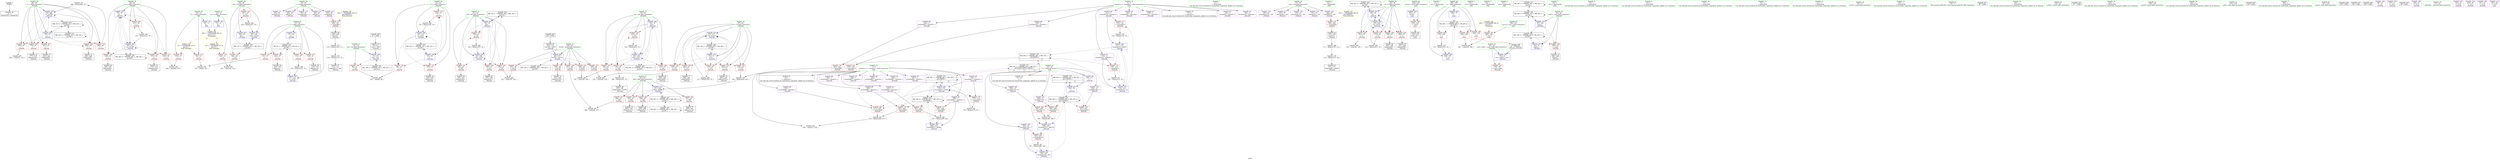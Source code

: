 digraph "SVFG" {
	label="SVFG";

	Node0x562aeb2a0590 [shape=record,color=grey,label="{NodeID: 0\nNullPtr}"];
	Node0x562aeb2a0590 -> Node0x562aeb2c96b0[style=solid];
	Node0x562aeb2d8a40 [shape=record,color=grey,label="{NodeID: 277\n286 = Binary(285, 79, )\n}"];
	Node0x562aeb2d8a40 -> Node0x562aeb2d4140[style=solid];
	Node0x562aeb2cbfa0 [shape=record,color=blue,label="{NodeID: 194\n37\<--79\ni\<--\n_Z4worki\n}"];
	Node0x562aeb2cbfa0 -> Node0x562aeb2ee950[style=dashed];
	Node0x562aeb2c91f0 [shape=record,color=purple,label="{NodeID: 111\n85\<--39\narraydecay\<--s\n_Z4worki\n}"];
	Node0x562aeb2c7490 [shape=record,color=green,label="{NodeID: 28\n43\<--44\nj\<--j_field_insensitive\n_Z4worki\n}"];
	Node0x562aeb2c7490 -> Node0x562aeb2ce960[style=solid];
	Node0x562aeb2c7490 -> Node0x562aeb2cea30[style=solid];
	Node0x562aeb2c7490 -> Node0x562aeb2ceb00[style=solid];
	Node0x562aeb2c7490 -> Node0x562aeb2cc140[style=solid];
	Node0x562aeb2c7490 -> Node0x562aeb2cc3b0[style=solid];
	Node0x562aeb2e58f0 [shape=record,color=black,label="{NodeID: 305\nMR_18V_2 = PHI(MR_18V_4, MR_18V_1, )\npts\{52 \}\n}"];
	Node0x562aeb2e58f0 -> Node0x562aeb2cc6f0[style=dashed];
	Node0x562aeb2d4480 [shape=record,color=blue,label="{NodeID: 222\n57\<--317\nj75\<--inc123\n_Z4worki\n}"];
	Node0x562aeb2d4480 -> Node0x562aeb2cfb40[style=dashed];
	Node0x562aeb2d4480 -> Node0x562aeb2cfc10[style=dashed];
	Node0x562aeb2d4480 -> Node0x562aeb2cfce0[style=dashed];
	Node0x562aeb2d4480 -> Node0x562aeb2cfdb0[style=dashed];
	Node0x562aeb2d4480 -> Node0x562aeb2cfe80[style=dashed];
	Node0x562aeb2d4480 -> Node0x562aeb2d4480[style=dashed];
	Node0x562aeb2d4480 -> Node0x562aeb2e67f0[style=dashed];
	Node0x562aeb2cf0b0 [shape=record,color=red,label="{NodeID: 139\n320\<--49\n\<--len30\n_Z4worki\n}"];
	Node0x562aeb2cf0b0 -> Node0x562aeb2cafd0[style=solid];
	Node0x562aeb2c9d20 [shape=record,color=black,label="{NodeID: 56\n109\<--108\nconv10\<--\n_Z4worki\n}"];
	Node0x562aeb2c9d20 -> Node0x562aeb2d8740[style=solid];
	Node0x562aeb2ee950 [shape=record,color=black,label="{NodeID: 333\nMR_8V_3 = PHI(MR_8V_4, MR_8V_2, )\npts\{38 \}\n}"];
	Node0x562aeb2ee950 -> Node0x562aeb2ce550[style=dashed];
	Node0x562aeb2ee950 -> Node0x562aeb2ce620[style=dashed];
	Node0x562aeb2ee950 -> Node0x562aeb2ce6f0[style=dashed];
	Node0x562aeb2ee950 -> Node0x562aeb2ce7c0[style=dashed];
	Node0x562aeb2ee950 -> Node0x562aeb2cc480[style=dashed];
	Node0x562aeb2d0770 [shape=record,color=red,label="{NodeID: 167\n261\<--65\n\<--r\n_Z4worki\n}"];
	Node0x562aeb2d0770 -> Node0x562aeb2ca880[style=solid];
	Node0x562aeb2cb3e0 [shape=record,color=purple,label="{NodeID: 84\n121\<--4\narrayidx15\<--statistics_v\n_Z4worki\n}"];
	Node0x562aeb2cb3e0 -> Node0x562aeb2d0c50[style=solid];
	Node0x562aeb2cb3e0 -> Node0x562aeb2cc2e0[style=solid];
	Node0x562aeb2a3740 [shape=record,color=green,label="{NodeID: 1\n11\<--1\n\<--dummyObj\nCan only get source location for instruction, argument, global var or function.}"];
	Node0x562aeb2d8bc0 [shape=record,color=grey,label="{NodeID: 278\n172 = Binary(171, 79, )\n}"];
	Node0x562aeb2d8bc0 -> Node0x562aeb2ca2d0[style=solid];
	Node0x562aeb2cc070 [shape=record,color=blue,label="{NodeID: 195\n41\<--94\nlen\<--conv\n_Z4worki\n}"];
	Node0x562aeb2cc070 -> Node0x562aeb2ce890[style=dashed];
	Node0x562aeb2cc070 -> Node0x562aeb2eee50[style=dashed];
	Node0x562aeb2c92c0 [shape=record,color=purple,label="{NodeID: 112\n86\<--39\nadd.ptr\<--s\n_Z4worki\n}"];
	Node0x562aeb2c7560 [shape=record,color=green,label="{NodeID: 29\n45\<--46\ni22\<--i22_field_insensitive\n_Z4worki\n}"];
	Node0x562aeb2c7560 -> Node0x562aeb2cebd0[style=solid];
	Node0x562aeb2c7560 -> Node0x562aeb2ceca0[style=solid];
	Node0x562aeb2c7560 -> Node0x562aeb2cc550[style=solid];
	Node0x562aeb2c7560 -> Node0x562aeb2d4550[style=solid];
	Node0x562aeb2e5df0 [shape=record,color=black,label="{NodeID: 306\nMR_20V_2 = PHI(MR_20V_4, MR_20V_1, )\npts\{54 \}\n}"];
	Node0x562aeb2e5df0 -> Node0x562aeb2cc960[style=dashed];
	Node0x562aeb2d4550 [shape=record,color=blue,label="{NodeID: 223\n45\<--328\ni22\<--inc129\n_Z4worki\n}"];
	Node0x562aeb2d4550 -> Node0x562aeb2e4ef0[style=dashed];
	Node0x562aeb2cf180 [shape=record,color=red,label="{NodeID: 140\n159\<--51\n\<--j35\n_Z4worki\n}"];
	Node0x562aeb2cf180 -> Node0x562aeb2d9dc0[style=solid];
	Node0x562aeb2c9df0 [shape=record,color=black,label="{NodeID: 57\n113\<--112\nidxprom11\<--add\n_Z4worki\n}"];
	Node0x562aeb2eee50 [shape=record,color=black,label="{NodeID: 334\nMR_10V_2 = PHI(MR_10V_3, MR_10V_1, )\npts\{42 \}\n}"];
	Node0x562aeb2eee50 -> Node0x562aeb2cc070[style=dashed];
	Node0x562aeb2d0840 [shape=record,color=red,label="{NodeID: 168\n268\<--65\n\<--r\n_Z4worki\n}"];
	Node0x562aeb2d0840 -> Node0x562aeb2caa20[style=solid];
	Node0x562aeb2cb4b0 [shape=record,color=purple,label="{NodeID: 85\n241\<--4\narrayidx84\<--statistics_v\n_Z4worki\n}"];
	Node0x562aeb2a5650 [shape=record,color=green,label="{NodeID: 2\n19\<--1\n.str\<--dummyObj\nGlob }"];
	Node0x562aeb2d8d40 [shape=record,color=grey,label="{NodeID: 279\n301 = Binary(300, 296, )\n}"];
	Node0x562aeb2d8d40 -> Node0x562aeb2d4210[style=solid];
	Node0x562aeb2cc140 [shape=record,color=blue,label="{NodeID: 196\n43\<--79\nj\<--\n_Z4worki\n}"];
	Node0x562aeb2cc140 -> Node0x562aeb2ce960[style=dashed];
	Node0x562aeb2cc140 -> Node0x562aeb2cea30[style=dashed];
	Node0x562aeb2cc140 -> Node0x562aeb2ceb00[style=dashed];
	Node0x562aeb2cc140 -> Node0x562aeb2cc3b0[style=dashed];
	Node0x562aeb2cc140 -> Node0x562aeb2ef350[style=dashed];
	Node0x562aeb2c9390 [shape=record,color=purple,label="{NodeID: 113\n89\<--39\narraydecay2\<--s\n_Z4worki\n}"];
	Node0x562aeb2c7630 [shape=record,color=green,label="{NodeID: 30\n47\<--48\ns26\<--s26_field_insensitive\n_Z4worki\n}"];
	Node0x562aeb2c7630 -> Node0x562aeb2cde00[style=solid];
	Node0x562aeb2c7630 -> Node0x562aeb2cded0[style=solid];
	Node0x562aeb2c7630 -> Node0x562aeb2cdfa0[style=solid];
	Node0x562aeb2c7630 -> Node0x562aeb2ce070[style=solid];
	Node0x562aeb2c7630 -> Node0x562aeb2ce140[style=solid];
	Node0x562aeb2e62f0 [shape=record,color=black,label="{NodeID: 307\nMR_22V_2 = PHI(MR_22V_3, MR_22V_1, )\npts\{56 \}\n}"];
	Node0x562aeb2e62f0 -> Node0x562aeb2cca30[style=dashed];
	Node0x562aeb2e62f0 -> Node0x562aeb2e62f0[style=dashed];
	Node0x562aeb2d4620 [shape=record,color=blue,label="{NodeID: 224\n354\<--11\nretval\<--\nmain\n}"];
	Node0x562aeb2d4620 -> Node0x562aeb2d16e0[style=dashed];
	Node0x562aeb2cf250 [shape=record,color=red,label="{NodeID: 141\n163\<--51\n\<--j35\n_Z4worki\n}"];
	Node0x562aeb2cf250 -> Node0x562aeb2ca060[style=solid];
	Node0x562aeb2c9ec0 [shape=record,color=black,label="{NodeID: 58\n119\<--118\nidxprom13\<--\n_Z4worki\n}"];
	Node0x562aeb2ef350 [shape=record,color=black,label="{NodeID: 335\nMR_12V_2 = PHI(MR_12V_4, MR_12V_1, )\npts\{44 \}\n}"];
	Node0x562aeb2ef350 -> Node0x562aeb2cc140[style=dashed];
	Node0x562aeb2d0910 [shape=record,color=red,label="{NodeID: 169\n276\<--65\n\<--r\n_Z4worki\n}"];
	Node0x562aeb2d0910 -> Node0x562aeb2cabc0[style=solid];
	Node0x562aeb2cb580 [shape=record,color=purple,label="{NodeID: 86\n242\<--4\narrayidx85\<--statistics_v\n_Z4worki\n}"];
	Node0x562aeb2cb580 -> Node0x562aeb2d1060[style=solid];
	Node0x562aeb2a56e0 [shape=record,color=green,label="{NodeID: 3\n21\<--1\n.str.1\<--dummyObj\nGlob }"];
	Node0x562aeb2d8ec0 [shape=record,color=grey,label="{NodeID: 280\n180 = Binary(179, 79, )\n}"];
	Node0x562aeb2d8ec0 -> Node0x562aeb2cc890[style=solid];
	Node0x562aeb2cc210 [shape=record,color=blue,label="{NodeID: 197\n114\<--116\narrayidx12\<--inc\n_Z4worki\n}"];
	Node0x562aeb2cc210 -> Node0x562aeb2d0c50[style=dashed];
	Node0x562aeb2cc210 -> Node0x562aeb2cc2e0[style=dashed];
	Node0x562aeb2c9460 [shape=record,color=purple,label="{NodeID: 114\n90\<--39\nadd.ptr3\<--s\n_Z4worki\n}"];
	Node0x562aeb2c7700 [shape=record,color=green,label="{NodeID: 31\n49\<--50\nlen30\<--len30_field_insensitive\n_Z4worki\n}"];
	Node0x562aeb2c7700 -> Node0x562aeb2ced70[style=solid];
	Node0x562aeb2c7700 -> Node0x562aeb2cee40[style=solid];
	Node0x562aeb2c7700 -> Node0x562aeb2cef10[style=solid];
	Node0x562aeb2c7700 -> Node0x562aeb2cefe0[style=solid];
	Node0x562aeb2c7700 -> Node0x562aeb2cf0b0[style=solid];
	Node0x562aeb2c7700 -> Node0x562aeb2cc620[style=solid];
	Node0x562aeb2e67f0 [shape=record,color=black,label="{NodeID: 308\nMR_24V_2 = PHI(MR_24V_4, MR_24V_1, )\npts\{58 \}\n}"];
	Node0x562aeb2e67f0 -> Node0x562aeb2d3c60[style=dashed];
	Node0x562aeb2d46f0 [shape=record,color=blue,label="{NodeID: 225\n358\<--79\ni\<--\nmain\n}"];
	Node0x562aeb2d46f0 -> Node0x562aeb2ee450[style=dashed];
	Node0x562aeb2cf320 [shape=record,color=red,label="{NodeID: 142\n166\<--51\n\<--j35\n_Z4worki\n}"];
	Node0x562aeb2cf320 -> Node0x562aeb2ca130[style=solid];
	Node0x562aeb2c9f90 [shape=record,color=black,label="{NodeID: 59\n153\<--152\nconv34\<--call33\n_Z4worki\n}"];
	Node0x562aeb2c9f90 -> Node0x562aeb2cc620[style=solid];
	Node0x562aeb2ef850 [shape=record,color=black,label="{NodeID: 336\nMR_34V_2 = PHI(MR_34V_3, MR_34V_1, )\npts\{60000 \}\n|{|<s5>13}}"];
	Node0x562aeb2ef850 -> Node0x562aeb2d0b80[style=dashed];
	Node0x562aeb2ef850 -> Node0x562aeb2d1060[style=dashed];
	Node0x562aeb2ef850 -> Node0x562aeb2d12d0[style=dashed];
	Node0x562aeb2ef850 -> Node0x562aeb2cc210[style=dashed];
	Node0x562aeb2ef850 -> Node0x562aeb2ef850[style=dashed];
	Node0x562aeb2ef850:s5 -> Node0x562aeb2edef0[style=dashed,color=blue];
	Node0x562aeb2d09e0 [shape=record,color=red,label="{NodeID: 170\n285\<--65\n\<--r\n_Z4worki\n}"];
	Node0x562aeb2d09e0 -> Node0x562aeb2d8a40[style=solid];
	Node0x562aeb2cb650 [shape=record,color=purple,label="{NodeID: 87\n275\<--4\narrayidx101\<--statistics_v\n_Z4worki\n}"];
	Node0x562aeb2a5770 [shape=record,color=green,label="{NodeID: 4\n23\<--1\n.str.2\<--dummyObj\nGlob }"];
	Node0x562aeb2d9040 [shape=record,color=grey,label="{NodeID: 281\n176 = Binary(175, 79, )\n}"];
	Node0x562aeb2d9040 -> Node0x562aeb2cc7c0[style=solid];
	Node0x562aeb2cc2e0 [shape=record,color=blue,label="{NodeID: 198\n121\<--123\narrayidx15\<--add16\n_Z4worki\n}"];
	Node0x562aeb2cc2e0 -> Node0x562aeb2d0b80[style=dashed];
	Node0x562aeb2cc2e0 -> Node0x562aeb2cc210[style=dashed];
	Node0x562aeb2cc2e0 -> Node0x562aeb2ef850[style=dashed];
	Node0x562aeb2c9530 [shape=record,color=purple,label="{NodeID: 115\n107\<--39\narrayidx9\<--s\n_Z4worki\n}"];
	Node0x562aeb2c9530 -> Node0x562aeb2d0ab0[style=solid];
	Node0x562aeb2c77d0 [shape=record,color=green,label="{NodeID: 32\n51\<--52\nj35\<--j35_field_insensitive\n_Z4worki\n}"];
	Node0x562aeb2c77d0 -> Node0x562aeb2cf180[style=solid];
	Node0x562aeb2c77d0 -> Node0x562aeb2cf250[style=solid];
	Node0x562aeb2c77d0 -> Node0x562aeb2cf320[style=solid];
	Node0x562aeb2c77d0 -> Node0x562aeb2cf3f0[style=solid];
	Node0x562aeb2c77d0 -> Node0x562aeb2cc6f0[style=solid];
	Node0x562aeb2c77d0 -> Node0x562aeb2cc890[style=solid];
	Node0x562aeb2e6cf0 [shape=record,color=black,label="{NodeID: 309\nMR_26V_2 = PHI(MR_26V_3, MR_26V_1, )\npts\{60 \}\n}"];
	Node0x562aeb2e6cf0 -> Node0x562aeb2d3d30[style=dashed];
	Node0x562aeb2e6cf0 -> Node0x562aeb2e6cf0[style=dashed];
	Node0x562aeb2d47c0 [shape=record,color=blue,label="{NodeID: 226\n358\<--373\ni\<--inc\nmain\n}"];
	Node0x562aeb2d47c0 -> Node0x562aeb2ee450[style=dashed];
	Node0x562aeb2cf3f0 [shape=record,color=red,label="{NodeID: 143\n179\<--51\n\<--j35\n_Z4worki\n}"];
	Node0x562aeb2cf3f0 -> Node0x562aeb2d8ec0[style=solid];
	Node0x562aeb2ca060 [shape=record,color=black,label="{NodeID: 60\n164\<--163\nidxprom39\<--\n_Z4worki\n}"];
	Node0x562aeb2d0ab0 [shape=record,color=red,label="{NodeID: 171\n108\<--107\n\<--arrayidx9\n_Z4worki\n}"];
	Node0x562aeb2d0ab0 -> Node0x562aeb2c9d20[style=solid];
	Node0x562aeb2cb720 [shape=record,color=purple,label="{NodeID: 88\n278\<--4\narrayidx103\<--statistics_v\n_Z4worki\n}"];
	Node0x562aeb2cb720 -> Node0x562aeb2d12d0[style=solid];
	Node0x562aeb2a3440 [shape=record,color=green,label="{NodeID: 5\n25\<--1\n.str.3\<--dummyObj\nGlob }"];
	Node0x562aeb2d91c0 [shape=record,color=grey,label="{NodeID: 282\n210 = Binary(209, 202, )\n}"];
	Node0x562aeb2d91c0 -> Node0x562aeb2ccb00[style=solid];
	Node0x562aeb2cc3b0 [shape=record,color=blue,label="{NodeID: 199\n43\<--127\nj\<--inc17\n_Z4worki\n}"];
	Node0x562aeb2cc3b0 -> Node0x562aeb2ce960[style=dashed];
	Node0x562aeb2cc3b0 -> Node0x562aeb2cea30[style=dashed];
	Node0x562aeb2cc3b0 -> Node0x562aeb2ceb00[style=dashed];
	Node0x562aeb2cc3b0 -> Node0x562aeb2cc3b0[style=dashed];
	Node0x562aeb2cc3b0 -> Node0x562aeb2ef350[style=dashed];
	Node0x562aeb2cde00 [shape=record,color=purple,label="{NodeID: 116\n146\<--47\narraydecay27\<--s26\n_Z4worki\n}"];
	Node0x562aeb2c78a0 [shape=record,color=green,label="{NodeID: 33\n53\<--54\nj52\<--j52_field_insensitive\n_Z4worki\n}"];
	Node0x562aeb2c78a0 -> Node0x562aeb2cf4c0[style=solid];
	Node0x562aeb2c78a0 -> Node0x562aeb2cf590[style=solid];
	Node0x562aeb2c78a0 -> Node0x562aeb2cf660[style=solid];
	Node0x562aeb2c78a0 -> Node0x562aeb2cf730[style=solid];
	Node0x562aeb2c78a0 -> Node0x562aeb2cc960[style=solid];
	Node0x562aeb2c78a0 -> Node0x562aeb2ccca0[style=solid];
	Node0x562aeb2e71f0 [shape=record,color=black,label="{NodeID: 310\nMR_28V_2 = PHI(MR_28V_3, MR_28V_1, )\npts\{62 \}\n}"];
	Node0x562aeb2e71f0 -> Node0x562aeb2e71f0[style=dashed];
	Node0x562aeb2e71f0 -> Node0x562aeb2ecaf0[style=dashed];
	Node0x562aeb2cf4c0 [shape=record,color=red,label="{NodeID: 144\n185\<--53\n\<--j52\n_Z4worki\n}"];
	Node0x562aeb2cf4c0 -> Node0x562aeb2da6c0[style=solid];
	Node0x562aeb2ca130 [shape=record,color=black,label="{NodeID: 61\n167\<--166\nidxprom41\<--\n_Z4worki\n}"];
	Node0x562aeb2d0b80 [shape=record,color=red,label="{NodeID: 172\n115\<--114\n\<--arrayidx12\n_Z4worki\n}"];
	Node0x562aeb2d0b80 -> Node0x562aeb2d8140[style=solid];
	Node0x562aeb2cb7f0 [shape=record,color=purple,label="{NodeID: 89\n165\<--7\narrayidx40\<--statistics_s\n_Z4worki\n}"];
	Node0x562aeb2a34d0 [shape=record,color=green,label="{NodeID: 6\n27\<--1\n.str.4\<--dummyObj\nGlob }"];
	Node0x562aeb2d9340 [shape=record,color=grey,label="{NodeID: 283\n272 = Binary(264, 271, )\n}"];
	Node0x562aeb2d9340 -> Node0x562aeb2dae40[style=solid];
	Node0x562aeb2cc480 [shape=record,color=blue,label="{NodeID: 200\n37\<--132\ni\<--inc19\n_Z4worki\n}"];
	Node0x562aeb2cc480 -> Node0x562aeb2ee950[style=dashed];
	Node0x562aeb2cded0 [shape=record,color=purple,label="{NodeID: 117\n147\<--47\nadd.ptr28\<--s26\n_Z4worki\n}"];
	Node0x562aeb2c7970 [shape=record,color=green,label="{NodeID: 34\n55\<--56\nk\<--k_field_insensitive\n_Z4worki\n}"];
	Node0x562aeb2c7970 -> Node0x562aeb2cf800[style=solid];
	Node0x562aeb2c7970 -> Node0x562aeb2cf8d0[style=solid];
	Node0x562aeb2c7970 -> Node0x562aeb2cf9a0[style=solid];
	Node0x562aeb2c7970 -> Node0x562aeb2cfa70[style=solid];
	Node0x562aeb2c7970 -> Node0x562aeb2cca30[style=solid];
	Node0x562aeb2c7970 -> Node0x562aeb2ccbd0[style=solid];
	Node0x562aeb2e76f0 [shape=record,color=black,label="{NodeID: 311\nMR_30V_2 = PHI(MR_30V_3, MR_30V_1, )\npts\{64 \}\n}"];
	Node0x562aeb2e76f0 -> Node0x562aeb2e76f0[style=dashed];
	Node0x562aeb2e76f0 -> Node0x562aeb2ecff0[style=dashed];
	Node0x562aeb2cf590 [shape=record,color=red,label="{NodeID: 145\n195\<--53\n\<--j52\n_Z4worki\n}"];
	Node0x562aeb2cf590 -> Node0x562aeb2d88c0[style=solid];
	Node0x562aeb2ca200 [shape=record,color=black,label="{NodeID: 62\n170\<--169\nconv43\<--\n_Z4worki\n}"];
	Node0x562aeb2ca200 -> Node0x562aeb2cd9a0[style=solid];
	Node0x562aeb2d0c50 [shape=record,color=red,label="{NodeID: 173\n122\<--121\n\<--arrayidx15\n_Z4worki\n}"];
	Node0x562aeb2d0c50 -> Node0x562aeb2cdca0[style=solid];
	Node0x562aeb2cb8c0 [shape=record,color=purple,label="{NodeID: 90\n174\<--7\narrayidx47\<--statistics_s\n_Z4worki\n}"];
	Node0x562aeb2cb8c0 -> Node0x562aeb2d0df0[style=solid];
	Node0x562aeb2cb8c0 -> Node0x562aeb2cc7c0[style=solid];
	Node0x562aeb2a3560 [shape=record,color=green,label="{NodeID: 7\n29\<--1\n.str.5\<--dummyObj\nGlob }"];
	Node0x562aeb2d94c0 [shape=record,color=grey,label="{NodeID: 284\n328 = Binary(327, 79, )\n}"];
	Node0x562aeb2d94c0 -> Node0x562aeb2d4550[style=solid];
	Node0x562aeb2cc550 [shape=record,color=blue,label="{NodeID: 201\n45\<--79\ni22\<--\n_Z4worki\n}"];
	Node0x562aeb2cc550 -> Node0x562aeb2e4ef0[style=dashed];
	Node0x562aeb2cdfa0 [shape=record,color=purple,label="{NodeID: 118\n150\<--47\narraydecay31\<--s26\n_Z4worki\n}"];
	Node0x562aeb2c7a40 [shape=record,color=green,label="{NodeID: 35\n57\<--58\nj75\<--j75_field_insensitive\n_Z4worki\n}"];
	Node0x562aeb2c7a40 -> Node0x562aeb2cfb40[style=solid];
	Node0x562aeb2c7a40 -> Node0x562aeb2cfc10[style=solid];
	Node0x562aeb2c7a40 -> Node0x562aeb2cfce0[style=solid];
	Node0x562aeb2c7a40 -> Node0x562aeb2cfdb0[style=solid];
	Node0x562aeb2c7a40 -> Node0x562aeb2cfe80[style=solid];
	Node0x562aeb2c7a40 -> Node0x562aeb2d3c60[style=solid];
	Node0x562aeb2c7a40 -> Node0x562aeb2d4480[style=solid];
	Node0x562aeb2e7bf0 [shape=record,color=black,label="{NodeID: 312\nMR_32V_2 = PHI(MR_32V_3, MR_32V_1, )\npts\{66 \}\n}"];
	Node0x562aeb2e7bf0 -> Node0x562aeb2e7bf0[style=dashed];
	Node0x562aeb2e7bf0 -> Node0x562aeb2ed4f0[style=dashed];
	Node0x562aeb2cf660 [shape=record,color=red,label="{NodeID: 146\n203\<--53\n\<--j52\n_Z4worki\n}"];
	Node0x562aeb2cf660 -> Node0x562aeb2ca540[style=solid];
	Node0x562aeb2ca2d0 [shape=record,color=black,label="{NodeID: 63\n173\<--172\nidxprom46\<--add45\n_Z4worki\n}"];
	Node0x562aeb2d0d20 [shape=record,color=red,label="{NodeID: 174\n169\<--168\n\<--arrayidx42\n_Z4worki\n}"];
	Node0x562aeb2d0d20 -> Node0x562aeb2ca200[style=solid];
	Node0x562aeb2cb990 [shape=record,color=purple,label="{NodeID: 91\n198\<--7\narrayidx61\<--statistics_s\n_Z4worki\n}"];
	Node0x562aeb2a35f0 [shape=record,color=green,label="{NodeID: 8\n73\<--1\n\<--dummyObj\nCan only get source location for instruction, argument, global var or function.}"];
	Node0x562aeb2d9640 [shape=record,color=grey,label="{NodeID: 285\n214 = Binary(213, 79, )\n}"];
	Node0x562aeb2d9640 -> Node0x562aeb2ccbd0[style=solid];
	Node0x562aeb2cc620 [shape=record,color=blue,label="{NodeID: 202\n49\<--153\nlen30\<--conv34\n_Z4worki\n}"];
	Node0x562aeb2cc620 -> Node0x562aeb2ced70[style=dashed];
	Node0x562aeb2cc620 -> Node0x562aeb2cee40[style=dashed];
	Node0x562aeb2cc620 -> Node0x562aeb2cef10[style=dashed];
	Node0x562aeb2cc620 -> Node0x562aeb2cefe0[style=dashed];
	Node0x562aeb2cc620 -> Node0x562aeb2cf0b0[style=dashed];
	Node0x562aeb2cc620 -> Node0x562aeb2e53f0[style=dashed];
	Node0x562aeb2ce070 [shape=record,color=purple,label="{NodeID: 119\n151\<--47\nadd.ptr32\<--s26\n_Z4worki\n}"];
	Node0x562aeb2c7b10 [shape=record,color=green,label="{NodeID: 36\n59\<--60\np\<--p_field_insensitive\n_Z4worki\n}"];
	Node0x562aeb2c7b10 -> Node0x562aeb2cff50[style=solid];
	Node0x562aeb2c7b10 -> Node0x562aeb2d0020[style=solid];
	Node0x562aeb2c7b10 -> Node0x562aeb2d00f0[style=solid];
	Node0x562aeb2c7b10 -> Node0x562aeb2d01c0[style=solid];
	Node0x562aeb2c7b10 -> Node0x562aeb2d3d30[style=solid];
	Node0x562aeb2c7b10 -> Node0x562aeb2d43b0[style=solid];
	Node0x562aeb2e80f0 [shape=record,color=black,label="{NodeID: 313\nMR_36V_2 = PHI(MR_36V_5, MR_36V_1, )\npts\{90000 \}\n|{|<s6>13}}"];
	Node0x562aeb2e80f0 -> Node0x562aeb2d0df0[style=dashed];
	Node0x562aeb2e80f0 -> Node0x562aeb2d1130[style=dashed];
	Node0x562aeb2e80f0 -> Node0x562aeb2d1200[style=dashed];
	Node0x562aeb2e80f0 -> Node0x562aeb2cc7c0[style=dashed];
	Node0x562aeb2e80f0 -> Node0x562aeb2e80f0[style=dashed];
	Node0x562aeb2e80f0 -> Node0x562aeb2f1b50[style=dashed];
	Node0x562aeb2e80f0:s6 -> Node0x562aeb2edef0[style=dashed,color=blue];
	Node0x562aeb2cf730 [shape=record,color=red,label="{NodeID: 147\n218\<--53\n\<--j52\n_Z4worki\n}"];
	Node0x562aeb2cf730 -> Node0x562aeb2d9940[style=solid];
	Node0x562aeb2ca3a0 [shape=record,color=black,label="{NodeID: 64\n197\<--196\nidxprom60\<--sub59\n_Z4worki\n}"];
	Node0x562aeb2d0df0 [shape=record,color=red,label="{NodeID: 175\n175\<--174\n\<--arrayidx47\n_Z4worki\n}"];
	Node0x562aeb2d0df0 -> Node0x562aeb2d9040[style=solid];
	Node0x562aeb2cba60 [shape=record,color=purple,label="{NodeID: 92\n201\<--7\narrayidx63\<--statistics_s\n_Z4worki\n}"];
	Node0x562aeb2cba60 -> Node0x562aeb2d0ec0[style=solid];
	Node0x562aeb2a4b90 [shape=record,color=green,label="{NodeID: 9\n74\<--1\n\<--dummyObj\nCan only get source location for instruction, argument, global var or function.}"];
	Node0x562aeb2d97c0 [shape=record,color=grey,label="{NodeID: 286\n132 = Binary(131, 79, )\n}"];
	Node0x562aeb2d97c0 -> Node0x562aeb2cc480[style=solid];
	Node0x562aeb2cc6f0 [shape=record,color=blue,label="{NodeID: 203\n51\<--79\nj35\<--\n_Z4worki\n}"];
	Node0x562aeb2cc6f0 -> Node0x562aeb2cf180[style=dashed];
	Node0x562aeb2cc6f0 -> Node0x562aeb2cf250[style=dashed];
	Node0x562aeb2cc6f0 -> Node0x562aeb2cf320[style=dashed];
	Node0x562aeb2cc6f0 -> Node0x562aeb2cf3f0[style=dashed];
	Node0x562aeb2cc6f0 -> Node0x562aeb2cc890[style=dashed];
	Node0x562aeb2cc6f0 -> Node0x562aeb2e58f0[style=dashed];
	Node0x562aeb2ce140 [shape=record,color=purple,label="{NodeID: 120\n168\<--47\narrayidx42\<--s26\n_Z4worki\n}"];
	Node0x562aeb2ce140 -> Node0x562aeb2d0d20[style=solid];
	Node0x562aeb2c7be0 [shape=record,color=green,label="{NodeID: 37\n61\<--62\nk82\<--k82_field_insensitive\n_Z4worki\n}"];
	Node0x562aeb2c7be0 -> Node0x562aeb2d0290[style=solid];
	Node0x562aeb2c7be0 -> Node0x562aeb2d0360[style=solid];
	Node0x562aeb2c7be0 -> Node0x562aeb2d0430[style=solid];
	Node0x562aeb2c7be0 -> Node0x562aeb2d0500[style=solid];
	Node0x562aeb2c7be0 -> Node0x562aeb2d3e00[style=solid];
	Node0x562aeb2e85f0 [shape=record,color=black,label="{NodeID: 314\nMR_38V_2 = PHI(MR_38V_4, MR_38V_1, )\npts\{180000 \}\n|{|<s1>13}}"];
	Node0x562aeb2e85f0 -> Node0x562aeb2d3bd0[style=dashed];
	Node0x562aeb2e85f0:s1 -> Node0x562aeb2edef0[style=dashed,color=blue];
	Node0x562aeb2cf800 [shape=record,color=red,label="{NodeID: 148\n191\<--55\n\<--k\n_Z4worki\n}"];
	Node0x562aeb2cf800 -> Node0x562aeb2da9c0[style=solid];
	Node0x562aeb2ca470 [shape=record,color=black,label="{NodeID: 65\n200\<--199\nidxprom62\<--\n_Z4worki\n}"];
	Node0x562aeb2d0ec0 [shape=record,color=red,label="{NodeID: 176\n202\<--201\n\<--arrayidx63\n_Z4worki\n}"];
	Node0x562aeb2d0ec0 -> Node0x562aeb2d91c0[style=solid];
	Node0x562aeb2cbb30 [shape=record,color=purple,label="{NodeID: 93\n205\<--7\narrayidx65\<--statistics_s\n_Z4worki\n}"];
	Node0x562aeb2a4c20 [shape=record,color=green,label="{NodeID: 10\n75\<--1\n\<--dummyObj\nCan only get source location for instruction, argument, global var or function.}"];
	Node0x562aeb2e9530 [shape=record,color=yellow,style=double,label="{NodeID: 370\n40V_1 = ENCHI(MR_40V_0)\npts\{400000 \}\nFun[_Z4worki]}"];
	Node0x562aeb2e9530 -> Node0x562aeb2d0ab0[style=dashed];
	Node0x562aeb2d9940 [shape=record,color=grey,label="{NodeID: 287\n219 = Binary(218, 79, )\n}"];
	Node0x562aeb2d9940 -> Node0x562aeb2ccca0[style=solid];
	Node0x562aeb2cc7c0 [shape=record,color=blue,label="{NodeID: 204\n174\<--176\narrayidx47\<--inc48\n_Z4worki\n}"];
	Node0x562aeb2cc7c0 -> Node0x562aeb2d0df0[style=dashed];
	Node0x562aeb2cc7c0 -> Node0x562aeb2d1130[style=dashed];
	Node0x562aeb2cc7c0 -> Node0x562aeb2d1200[style=dashed];
	Node0x562aeb2cc7c0 -> Node0x562aeb2cc7c0[style=dashed];
	Node0x562aeb2cc7c0 -> Node0x562aeb2e80f0[style=dashed];
	Node0x562aeb2cc7c0 -> Node0x562aeb2f1b50[style=dashed];
	Node0x562aeb2ce210 [shape=record,color=red,label="{NodeID: 121\n82\<--10\n\<--n\n_Z4worki\n}"];
	Node0x562aeb2ce210 -> Node0x562aeb2dacc0[style=solid];
	Node0x562aeb2c7cb0 [shape=record,color=green,label="{NodeID: 38\n63\<--64\nsame\<--same_field_insensitive\n_Z4worki\n}"];
	Node0x562aeb2c7cb0 -> Node0x562aeb2d05d0[style=solid];
	Node0x562aeb2c7cb0 -> Node0x562aeb2d3ed0[style=solid];
	Node0x562aeb2c7cb0 -> Node0x562aeb2d4070[style=solid];
	Node0x562aeb2cf8d0 [shape=record,color=red,label="{NodeID: 149\n199\<--55\n\<--k\n_Z4worki\n}"];
	Node0x562aeb2cf8d0 -> Node0x562aeb2ca470[style=solid];
	Node0x562aeb2ca540 [shape=record,color=black,label="{NodeID: 66\n204\<--203\nidxprom64\<--\n_Z4worki\n}"];
	Node0x562aeb2f1b50 [shape=record,color=black,label="{NodeID: 343\nMR_36V_6 = PHI(MR_36V_7, MR_36V_5, )\npts\{90000 \}\n}"];
	Node0x562aeb2f1b50 -> Node0x562aeb2d0ec0[style=dashed];
	Node0x562aeb2f1b50 -> Node0x562aeb2d0f90[style=dashed];
	Node0x562aeb2f1b50 -> Node0x562aeb2d1130[style=dashed];
	Node0x562aeb2f1b50 -> Node0x562aeb2d1200[style=dashed];
	Node0x562aeb2f1b50 -> Node0x562aeb2ccb00[style=dashed];
	Node0x562aeb2f1b50 -> Node0x562aeb2e80f0[style=dashed];
	Node0x562aeb2f1b50 -> Node0x562aeb2f1b50[style=dashed];
	Node0x562aeb2d0f90 [shape=record,color=red,label="{NodeID: 177\n209\<--208\n\<--arrayidx67\n_Z4worki\n}"];
	Node0x562aeb2d0f90 -> Node0x562aeb2d91c0[style=solid];
	Node0x562aeb2cbc00 [shape=record,color=purple,label="{NodeID: 94\n208\<--7\narrayidx67\<--statistics_s\n_Z4worki\n}"];
	Node0x562aeb2cbc00 -> Node0x562aeb2d0f90[style=solid];
	Node0x562aeb2cbc00 -> Node0x562aeb2ccb00[style=solid];
	Node0x562aeb2a4cb0 [shape=record,color=green,label="{NodeID: 11\n79\<--1\n\<--dummyObj\nCan only get source location for instruction, argument, global var or function.}"];
	Node0x562aeb2e9610 [shape=record,color=yellow,style=double,label="{NodeID: 371\n42V_1 = ENCHI(MR_42V_0)\npts\{480000 \}\nFun[_Z4worki]}"];
	Node0x562aeb2e9610 -> Node0x562aeb2d0d20[style=dashed];
	Node0x562aeb2d9ac0 [shape=record,color=grey,label="{NodeID: 288\n317 = Binary(316, 79, )\n}"];
	Node0x562aeb2d9ac0 -> Node0x562aeb2d4480[style=solid];
	Node0x562aeb2cc890 [shape=record,color=blue,label="{NodeID: 205\n51\<--180\nj35\<--inc50\n_Z4worki\n}"];
	Node0x562aeb2cc890 -> Node0x562aeb2cf180[style=dashed];
	Node0x562aeb2cc890 -> Node0x562aeb2cf250[style=dashed];
	Node0x562aeb2cc890 -> Node0x562aeb2cf320[style=dashed];
	Node0x562aeb2cc890 -> Node0x562aeb2cf3f0[style=dashed];
	Node0x562aeb2cc890 -> Node0x562aeb2cc890[style=dashed];
	Node0x562aeb2cc890 -> Node0x562aeb2e58f0[style=dashed];
	Node0x562aeb2ce2e0 [shape=record,color=red,label="{NodeID: 122\n235\<--10\n\<--n\n_Z4worki\n}"];
	Node0x562aeb2ce2e0 -> Node0x562aeb2da3c0[style=solid];
	Node0x562aeb2c7d80 [shape=record,color=green,label="{NodeID: 39\n65\<--66\nr\<--r_field_insensitive\n_Z4worki\n}"];
	Node0x562aeb2c7d80 -> Node0x562aeb2d06a0[style=solid];
	Node0x562aeb2c7d80 -> Node0x562aeb2d0770[style=solid];
	Node0x562aeb2c7d80 -> Node0x562aeb2d0840[style=solid];
	Node0x562aeb2c7d80 -> Node0x562aeb2d0910[style=solid];
	Node0x562aeb2c7d80 -> Node0x562aeb2d09e0[style=solid];
	Node0x562aeb2c7d80 -> Node0x562aeb2d3fa0[style=solid];
	Node0x562aeb2c7d80 -> Node0x562aeb2d4140[style=solid];
	Node0x562aeb2cf9a0 [shape=record,color=red,label="{NodeID: 150\n206\<--55\n\<--k\n_Z4worki\n}"];
	Node0x562aeb2cf9a0 -> Node0x562aeb2ca610[style=solid];
	Node0x562aeb2ca610 [shape=record,color=black,label="{NodeID: 67\n207\<--206\nidxprom66\<--\n_Z4worki\n}"];
	Node0x562aeb2d1060 [shape=record,color=red,label="{NodeID: 178\n243\<--242\n\<--arrayidx85\n_Z4worki\n}"];
	Node0x562aeb2d1060 -> Node0x562aeb2d85c0[style=solid];
	Node0x562aeb2cbcd0 [shape=record,color=purple,label="{NodeID: 95\n260\<--7\narrayidx92\<--statistics_s\n_Z4worki\n}"];
	Node0x562aeb2a4d70 [shape=record,color=green,label="{NodeID: 12\n111\<--1\n\<--dummyObj\nCan only get source location for instruction, argument, global var or function.}"];
	Node0x562aeb2d9c40 [shape=record,color=grey,label="{NodeID: 289\n312 = Binary(311, 79, )\n}"];
	Node0x562aeb2d9c40 -> Node0x562aeb2d43b0[style=solid];
	Node0x562aeb2cc960 [shape=record,color=blue,label="{NodeID: 206\n53\<--79\nj52\<--\n_Z4worki\n}"];
	Node0x562aeb2cc960 -> Node0x562aeb2cf4c0[style=dashed];
	Node0x562aeb2cc960 -> Node0x562aeb2cf590[style=dashed];
	Node0x562aeb2cc960 -> Node0x562aeb2cf660[style=dashed];
	Node0x562aeb2cc960 -> Node0x562aeb2cf730[style=dashed];
	Node0x562aeb2cc960 -> Node0x562aeb2ccca0[style=dashed];
	Node0x562aeb2cc960 -> Node0x562aeb2e5df0[style=dashed];
	Node0x562aeb2ce3b0 [shape=record,color=red,label="{NodeID: 123\n143\<--13\n\<--m\n_Z4worki\n}"];
	Node0x562aeb2ce3b0 -> Node0x562aeb2da0c0[style=solid];
	Node0x562aeb2c7e50 [shape=record,color=green,label="{NodeID: 40\n70\<--71\nscanf\<--scanf_field_insensitive\n}"];
	Node0x562aeb2cfa70 [shape=record,color=red,label="{NodeID: 151\n213\<--55\n\<--k\n_Z4worki\n}"];
	Node0x562aeb2cfa70 -> Node0x562aeb2d9640[style=solid];
	Node0x562aeb2ca6e0 [shape=record,color=black,label="{NodeID: 68\n240\<--239\nidxprom83\<--\n_Z4worki\n}"];
	Node0x562aeb2d1130 [shape=record,color=red,label="{NodeID: 179\n264\<--263\n\<--arrayidx94\n_Z4worki\n}"];
	Node0x562aeb2d1130 -> Node0x562aeb2d9340[style=solid];
	Node0x562aeb2c85c0 [shape=record,color=purple,label="{NodeID: 96\n263\<--7\narrayidx94\<--statistics_s\n_Z4worki\n}"];
	Node0x562aeb2c85c0 -> Node0x562aeb2d1130[style=solid];
	Node0x562aeb2a3d00 [shape=record,color=green,label="{NodeID: 13\n156\<--1\n\<--dummyObj\nCan only get source location for instruction, argument, global var or function.}"];
	Node0x562aeb2d9dc0 [shape=record,color=grey,label="{NodeID: 290\n161 = cmp(159, 160, )\n}"];
	Node0x562aeb2cca30 [shape=record,color=blue,label="{NodeID: 207\n55\<--79\nk\<--\n_Z4worki\n}"];
	Node0x562aeb2cca30 -> Node0x562aeb2cf800[style=dashed];
	Node0x562aeb2cca30 -> Node0x562aeb2cf8d0[style=dashed];
	Node0x562aeb2cca30 -> Node0x562aeb2cf9a0[style=dashed];
	Node0x562aeb2cca30 -> Node0x562aeb2cfa70[style=dashed];
	Node0x562aeb2cca30 -> Node0x562aeb2cca30[style=dashed];
	Node0x562aeb2cca30 -> Node0x562aeb2ccbd0[style=dashed];
	Node0x562aeb2cca30 -> Node0x562aeb2e62f0[style=dashed];
	Node0x562aeb2ce480 [shape=record,color=red,label="{NodeID: 124\n135\<--35\n\<--case_i.addr\n_Z4worki\n}"];
	Node0x562aeb2c7f20 [shape=record,color=green,label="{NodeID: 41\n76\<--77\nllvm.memset.p0i8.i64\<--llvm.memset.p0i8.i64_field_insensitive\n}"];
	Node0x562aeb30a700 [shape=record,color=black,label="{NodeID: 401\n88 = PHI()\n}"];
	Node0x562aeb2cfb40 [shape=record,color=red,label="{NodeID: 152\n228\<--57\n\<--j75\n_Z4worki\n}"];
	Node0x562aeb2cfb40 -> Node0x562aeb2da240[style=solid];
	Node0x562aeb2ca7b0 [shape=record,color=black,label="{NodeID: 69\n259\<--258\nidxprom91\<--\n_Z4worki\n}"];
	Node0x562aeb2f2a50 [shape=record,color=yellow,style=double,label="{NodeID: 346\n46V_1 = ENCHI(MR_46V_0)\npts\{357 \}\nFun[main]}"];
	Node0x562aeb2f2a50 -> Node0x562aeb2d17b0[style=dashed];
	Node0x562aeb2d1200 [shape=record,color=red,label="{NodeID: 180\n271\<--270\n\<--arrayidx98\n_Z4worki\n}"];
	Node0x562aeb2d1200 -> Node0x562aeb2d9340[style=solid];
	Node0x562aeb2c8690 [shape=record,color=purple,label="{NodeID: 97\n267\<--7\narrayidx96\<--statistics_s\n_Z4worki\n}"];
	Node0x562aeb2a3e00 [shape=record,color=green,label="{NodeID: 14\n193\<--1\n\<--dummyObj\nCan only get source location for instruction, argument, global var or function.}"];
	Node0x562aeb2d9f40 [shape=record,color=grey,label="{NodeID: 291\n248 = cmp(246, 247, )\n}"];
	Node0x562aeb2ccb00 [shape=record,color=blue,label="{NodeID: 208\n208\<--210\narrayidx67\<--add68\n_Z4worki\n}"];
	Node0x562aeb2ccb00 -> Node0x562aeb2f1b50[style=dashed];
	Node0x562aeb2ce550 [shape=record,color=red,label="{NodeID: 125\n81\<--37\n\<--i\n_Z4worki\n}"];
	Node0x562aeb2ce550 -> Node0x562aeb2dacc0[style=solid];
	Node0x562aeb2c8020 [shape=record,color=green,label="{NodeID: 42\n92\<--93\nstrlen\<--strlen_field_insensitive\n}"];
	Node0x562aeb30a800 [shape=record,color=black,label="{NodeID: 402\n137 = PHI()\n}"];
	Node0x562aeb2cfc10 [shape=record,color=red,label="{NodeID: 153\n238\<--57\n\<--j75\n_Z4worki\n}"];
	Node0x562aeb2cfc10 -> Node0x562aeb2d85c0[style=solid];
	Node0x562aeb2ca880 [shape=record,color=black,label="{NodeID: 70\n262\<--261\nidxprom93\<--\n_Z4worki\n}"];
	Node0x562aeb2d12d0 [shape=record,color=red,label="{NodeID: 181\n279\<--278\n\<--arrayidx103\n_Z4worki\n}"];
	Node0x562aeb2d12d0 -> Node0x562aeb2dae40[style=solid];
	Node0x562aeb2c8760 [shape=record,color=purple,label="{NodeID: 98\n270\<--7\narrayidx98\<--statistics_s\n_Z4worki\n}"];
	Node0x562aeb2c8760 -> Node0x562aeb2d1200[style=solid];
	Node0x562aeb2a3f00 [shape=record,color=green,label="{NodeID: 15\n223\<--1\n\<--dummyObj\nCan only get source location for instruction, argument, global var or function.}"];
	Node0x562aeb2da0c0 [shape=record,color=grey,label="{NodeID: 292\n144 = cmp(142, 143, )\n}"];
	Node0x562aeb2ccbd0 [shape=record,color=blue,label="{NodeID: 209\n55\<--214\nk\<--inc70\n_Z4worki\n}"];
	Node0x562aeb2ccbd0 -> Node0x562aeb2cf800[style=dashed];
	Node0x562aeb2ccbd0 -> Node0x562aeb2cf8d0[style=dashed];
	Node0x562aeb2ccbd0 -> Node0x562aeb2cf9a0[style=dashed];
	Node0x562aeb2ccbd0 -> Node0x562aeb2cfa70[style=dashed];
	Node0x562aeb2ccbd0 -> Node0x562aeb2cca30[style=dashed];
	Node0x562aeb2ccbd0 -> Node0x562aeb2ccbd0[style=dashed];
	Node0x562aeb2ccbd0 -> Node0x562aeb2e62f0[style=dashed];
	Node0x562aeb2ce620 [shape=record,color=red,label="{NodeID: 126\n102\<--37\n\<--i\n_Z4worki\n}"];
	Node0x562aeb2ce620 -> Node0x562aeb2c9b80[style=solid];
	Node0x562aeb2c8120 [shape=record,color=green,label="{NodeID: 43\n138\<--139\nprintf\<--printf_field_insensitive\n}"];
	Node0x562aeb30a900 [shape=record,color=black,label="{NodeID: 403\n91 = PHI()\n}"];
	Node0x562aeb30a900 -> Node0x562aeb2c9ab0[style=solid];
	Node0x562aeb2cfce0 [shape=record,color=red,label="{NodeID: 154\n265\<--57\n\<--j75\n_Z4worki\n}"];
	Node0x562aeb2cfce0 -> Node0x562aeb2ca950[style=solid];
	Node0x562aeb2ca950 [shape=record,color=black,label="{NodeID: 71\n266\<--265\nidxprom95\<--\n_Z4worki\n}"];
	Node0x562aeb2f3650 [shape=record,color=yellow,style=double,label="{NodeID: 348\n50V_1 = ENCHI(MR_50V_0)\npts\{12 14 \}\nFun[main]|{<s0>13|<s1>13}}"];
	Node0x562aeb2f3650:s0 -> Node0x562aeb2f3950[style=dashed,color=red];
	Node0x562aeb2f3650:s1 -> Node0x562aeb2f3a60[style=dashed,color=red];
	Node0x562aeb2d13a0 [shape=record,color=red,label="{NodeID: 182\n296\<--295\n\<--arrayidx113\n_Z4worki\n}"];
	Node0x562aeb2d13a0 -> Node0x562aeb2d8d40[style=solid];
	Node0x562aeb2c8830 [shape=record,color=purple,label="{NodeID: 99\n224\<--15\n\<--f\n_Z4worki\n}"];
	Node0x562aeb2c8830 -> Node0x562aeb2d3bd0[style=solid];
	Node0x562aeb2a4030 [shape=record,color=green,label="{NodeID: 16\n252\<--1\n\<--dummyObj\nCan only get source location for instruction, argument, global var or function.}"];
	Node0x562aeb2da240 [shape=record,color=grey,label="{NodeID: 293\n230 = cmp(228, 229, )\n}"];
	Node0x562aeb2ccca0 [shape=record,color=blue,label="{NodeID: 210\n53\<--219\nj52\<--inc73\n_Z4worki\n}"];
	Node0x562aeb2ccca0 -> Node0x562aeb2cf4c0[style=dashed];
	Node0x562aeb2ccca0 -> Node0x562aeb2cf590[style=dashed];
	Node0x562aeb2ccca0 -> Node0x562aeb2cf660[style=dashed];
	Node0x562aeb2ccca0 -> Node0x562aeb2cf730[style=dashed];
	Node0x562aeb2ccca0 -> Node0x562aeb2ccca0[style=dashed];
	Node0x562aeb2ccca0 -> Node0x562aeb2e5df0[style=dashed];
	Node0x562aeb2ce6f0 [shape=record,color=red,label="{NodeID: 127\n118\<--37\n\<--i\n_Z4worki\n}"];
	Node0x562aeb2ce6f0 -> Node0x562aeb2c9ec0[style=solid];
	Node0x562aeb2c8220 [shape=record,color=green,label="{NodeID: 44\n333\<--334\nputs\<--puts_field_insensitive\n}"];
	Node0x562aeb30aa60 [shape=record,color=black,label="{NodeID: 404\n149 = PHI()\n}"];
	Node0x562aeb2cfdb0 [shape=record,color=red,label="{NodeID: 155\n293\<--57\n\<--j75\n_Z4worki\n}"];
	Node0x562aeb2cfdb0 -> Node0x562aeb2cad60[style=solid];
	Node0x562aeb2caa20 [shape=record,color=black,label="{NodeID: 72\n269\<--268\nidxprom97\<--\n_Z4worki\n}"];
	Node0x562aeb2d1470 [shape=record,color=red,label="{NodeID: 183\n300\<--299\n\<--arrayidx115\n_Z4worki\n}"];
	Node0x562aeb2d1470 -> Node0x562aeb2d8d40[style=solid];
	Node0x562aeb2c8900 [shape=record,color=purple,label="{NodeID: 100\n295\<--15\narrayidx113\<--f\n_Z4worki\n}"];
	Node0x562aeb2c8900 -> Node0x562aeb2d13a0[style=solid];
	Node0x562aeb2a4100 [shape=record,color=green,label="{NodeID: 17\n308\<--1\n\<--dummyObj\nCan only get source location for instruction, argument, global var or function.}"];
	Node0x562aeb2da3c0 [shape=record,color=grey,label="{NodeID: 294\n236 = cmp(234, 235, )\n}"];
	Node0x562aeb2d3bd0 [shape=record,color=blue,label="{NodeID: 211\n224\<--79\n\<--\n_Z4worki\n}"];
	Node0x562aeb2d3bd0 -> Node0x562aeb2d1610[style=dashed];
	Node0x562aeb2d3bd0 -> Node0x562aeb2e85f0[style=dashed];
	Node0x562aeb2d3bd0 -> Node0x562aeb2ed9f0[style=dashed];
	Node0x562aeb2ce7c0 [shape=record,color=red,label="{NodeID: 128\n131\<--37\n\<--i\n_Z4worki\n}"];
	Node0x562aeb2ce7c0 -> Node0x562aeb2d97c0[style=solid];
	Node0x562aeb2c8320 [shape=record,color=green,label="{NodeID: 45\n351\<--352\nmain\<--main_field_insensitive\n}"];
	Node0x562aeb30ab30 [shape=record,color=black,label="{NodeID: 405\n152 = PHI()\n}"];
	Node0x562aeb30ab30 -> Node0x562aeb2c9f90[style=solid];
	Node0x562aeb2cfe80 [shape=record,color=red,label="{NodeID: 156\n316\<--57\n\<--j75\n_Z4worki\n}"];
	Node0x562aeb2cfe80 -> Node0x562aeb2d9ac0[style=solid];
	Node0x562aeb2caaf0 [shape=record,color=black,label="{NodeID: 73\n274\<--273\nidxprom100\<--\n_Z4worki\n}"];
	Node0x562aeb2cd820 [shape=record,color=grey,label="{NodeID: 267\n307 = Binary(306, 308, )\n}"];
	Node0x562aeb2cd820 -> Node0x562aeb2d42e0[style=solid];
	Node0x562aeb2d1540 [shape=record,color=red,label="{NodeID: 184\n306\<--305\n\<--arrayidx118\n_Z4worki\n}"];
	Node0x562aeb2d1540 -> Node0x562aeb2cd820[style=solid];
	Node0x562aeb2c89d0 [shape=record,color=purple,label="{NodeID: 101\n299\<--15\narrayidx115\<--f\n_Z4worki\n}"];
	Node0x562aeb2c89d0 -> Node0x562aeb2d1470[style=solid];
	Node0x562aeb2c89d0 -> Node0x562aeb2d4210[style=solid];
	Node0x562aeb2a4200 [shape=record,color=green,label="{NodeID: 18\n4\<--6\nstatistics_v\<--statistics_v_field_insensitive\nGlob }"];
	Node0x562aeb2a4200 -> Node0x562aeb2c97b0[style=solid];
	Node0x562aeb2a4200 -> Node0x562aeb2cb170[style=solid];
	Node0x562aeb2a4200 -> Node0x562aeb2cb240[style=solid];
	Node0x562aeb2a4200 -> Node0x562aeb2cb310[style=solid];
	Node0x562aeb2a4200 -> Node0x562aeb2cb3e0[style=solid];
	Node0x562aeb2a4200 -> Node0x562aeb2cb4b0[style=solid];
	Node0x562aeb2a4200 -> Node0x562aeb2cb580[style=solid];
	Node0x562aeb2a4200 -> Node0x562aeb2cb650[style=solid];
	Node0x562aeb2a4200 -> Node0x562aeb2cb720[style=solid];
	Node0x562aeb2da540 [shape=record,color=grey,label="{NodeID: 295\n367 = cmp(365, 366, )\n}"];
	Node0x562aeb2d3c60 [shape=record,color=blue,label="{NodeID: 212\n57\<--11\nj75\<--\n_Z4worki\n}"];
	Node0x562aeb2d3c60 -> Node0x562aeb2cfb40[style=dashed];
	Node0x562aeb2d3c60 -> Node0x562aeb2cfc10[style=dashed];
	Node0x562aeb2d3c60 -> Node0x562aeb2cfce0[style=dashed];
	Node0x562aeb2d3c60 -> Node0x562aeb2cfdb0[style=dashed];
	Node0x562aeb2d3c60 -> Node0x562aeb2cfe80[style=dashed];
	Node0x562aeb2d3c60 -> Node0x562aeb2d4480[style=dashed];
	Node0x562aeb2d3c60 -> Node0x562aeb2e67f0[style=dashed];
	Node0x562aeb2ce890 [shape=record,color=red,label="{NodeID: 129\n99\<--41\n\<--len\n_Z4worki\n}"];
	Node0x562aeb2ce890 -> Node0x562aeb2dab40[style=solid];
	Node0x562aeb2c8420 [shape=record,color=green,label="{NodeID: 46\n354\<--355\nretval\<--retval_field_insensitive\nmain\n}"];
	Node0x562aeb2c8420 -> Node0x562aeb2d16e0[style=solid];
	Node0x562aeb2c8420 -> Node0x562aeb2d4620[style=solid];
	Node0x562aeb30ac60 [shape=record,color=black,label="{NodeID: 406\n325 = PHI()\n}"];
	Node0x562aeb2cff50 [shape=record,color=red,label="{NodeID: 157\n234\<--59\n\<--p\n_Z4worki\n}"];
	Node0x562aeb2cff50 -> Node0x562aeb2da3c0[style=solid];
	Node0x562aeb2cabc0 [shape=record,color=black,label="{NodeID: 74\n277\<--276\nidxprom102\<--\n_Z4worki\n}"];
	Node0x562aeb2f3950 [shape=record,color=yellow,style=double,label="{NodeID: 351\n2V_1 = ENCHI(MR_2V_0)\npts\{12 \}\nFun[_Z4worki]}"];
	Node0x562aeb2f3950 -> Node0x562aeb2ce210[style=dashed];
	Node0x562aeb2f3950 -> Node0x562aeb2ce2e0[style=dashed];
	Node0x562aeb2cd9a0 [shape=record,color=grey,label="{NodeID: 268\n171 = Binary(170, 111, )\n}"];
	Node0x562aeb2cd9a0 -> Node0x562aeb2d8bc0[style=solid];
	Node0x562aeb2d1610 [shape=record,color=red,label="{NodeID: 185\n323\<--322\n\<--arrayidx126\n_Z4worki\n}"];
	Node0x562aeb2c8aa0 [shape=record,color=purple,label="{NodeID: 102\n305\<--15\narrayidx118\<--f\n_Z4worki\n}"];
	Node0x562aeb2c8aa0 -> Node0x562aeb2d1540[style=solid];
	Node0x562aeb2c8aa0 -> Node0x562aeb2d42e0[style=solid];
	Node0x562aeb2a4550 [shape=record,color=green,label="{NodeID: 19\n7\<--9\nstatistics_s\<--statistics_s_field_insensitive\nGlob }"];
	Node0x562aeb2a4550 -> Node0x562aeb2c98b0[style=solid];
	Node0x562aeb2a4550 -> Node0x562aeb2cb7f0[style=solid];
	Node0x562aeb2a4550 -> Node0x562aeb2cb8c0[style=solid];
	Node0x562aeb2a4550 -> Node0x562aeb2cb990[style=solid];
	Node0x562aeb2a4550 -> Node0x562aeb2cba60[style=solid];
	Node0x562aeb2a4550 -> Node0x562aeb2cbb30[style=solid];
	Node0x562aeb2a4550 -> Node0x562aeb2cbc00[style=solid];
	Node0x562aeb2a4550 -> Node0x562aeb2cbcd0[style=solid];
	Node0x562aeb2a4550 -> Node0x562aeb2c85c0[style=solid];
	Node0x562aeb2a4550 -> Node0x562aeb2c8690[style=solid];
	Node0x562aeb2a4550 -> Node0x562aeb2c8760[style=solid];
	Node0x562aeb2da6c0 [shape=record,color=grey,label="{NodeID: 296\n187 = cmp(185, 186, )\n}"];
	Node0x562aeb2d3d30 [shape=record,color=blue,label="{NodeID: 213\n59\<--79\np\<--\n_Z4worki\n}"];
	Node0x562aeb2d3d30 -> Node0x562aeb2cff50[style=dashed];
	Node0x562aeb2d3d30 -> Node0x562aeb2d0020[style=dashed];
	Node0x562aeb2d3d30 -> Node0x562aeb2d00f0[style=dashed];
	Node0x562aeb2d3d30 -> Node0x562aeb2d01c0[style=dashed];
	Node0x562aeb2d3d30 -> Node0x562aeb2d3d30[style=dashed];
	Node0x562aeb2d3d30 -> Node0x562aeb2d43b0[style=dashed];
	Node0x562aeb2d3d30 -> Node0x562aeb2e6cf0[style=dashed];
	Node0x562aeb2ce960 [shape=record,color=red,label="{NodeID: 130\n98\<--43\n\<--j\n_Z4worki\n}"];
	Node0x562aeb2ce960 -> Node0x562aeb2dab40[style=solid];
	Node0x562aeb2c84f0 [shape=record,color=green,label="{NodeID: 47\n356\<--357\ncase_n\<--case_n_field_insensitive\nmain\n}"];
	Node0x562aeb2c84f0 -> Node0x562aeb2d17b0[style=solid];
	Node0x562aeb30ad30 [shape=record,color=black,label="{NodeID: 407\n332 = PHI()\n}"];
	Node0x562aeb2d0020 [shape=record,color=red,label="{NodeID: 158\n239\<--59\n\<--p\n_Z4worki\n}"];
	Node0x562aeb2d0020 -> Node0x562aeb2ca6e0[style=solid];
	Node0x562aeb2cac90 [shape=record,color=black,label="{NodeID: 75\n290\<--289\ntobool\<--\n_Z4worki\n}"];
	Node0x562aeb2f3a60 [shape=record,color=yellow,style=double,label="{NodeID: 352\n4V_1 = ENCHI(MR_4V_0)\npts\{14 \}\nFun[_Z4worki]}"];
	Node0x562aeb2f3a60 -> Node0x562aeb2ce3b0[style=dashed];
	Node0x562aeb2cdb20 [shape=record,color=grey,label="{NodeID: 269\n127 = Binary(126, 79, )\n}"];
	Node0x562aeb2cdb20 -> Node0x562aeb2cc3b0[style=solid];
	Node0x562aeb2d16e0 [shape=record,color=red,label="{NodeID: 186\n376\<--354\n\<--retval\nmain\n}"];
	Node0x562aeb2d16e0 -> Node0x562aeb2cb0a0[style=solid];
	Node0x562aeb2c8b70 [shape=record,color=purple,label="{NodeID: 103\n322\<--15\narrayidx126\<--f\n_Z4worki\n}"];
	Node0x562aeb2c8b70 -> Node0x562aeb2d1610[style=solid];
	Node0x562aeb2a4620 [shape=record,color=green,label="{NodeID: 20\n10\<--12\nn\<--n_field_insensitive\nGlob }"];
	Node0x562aeb2a4620 -> Node0x562aeb2ce210[style=solid];
	Node0x562aeb2a4620 -> Node0x562aeb2ce2e0[style=solid];
	Node0x562aeb2a4620 -> Node0x562aeb2d1af0[style=solid];
	Node0x562aeb2da840 [shape=record,color=grey,label="{NodeID: 297\n256 = cmp(255, 193, )\n}"];
	Node0x562aeb2d3e00 [shape=record,color=blue,label="{NodeID: 214\n61\<--244\nk82\<--add86\n_Z4worki\n}"];
	Node0x562aeb2d3e00 -> Node0x562aeb2d0290[style=dashed];
	Node0x562aeb2d3e00 -> Node0x562aeb2d0360[style=dashed];
	Node0x562aeb2d3e00 -> Node0x562aeb2d0430[style=dashed];
	Node0x562aeb2d3e00 -> Node0x562aeb2d0500[style=dashed];
	Node0x562aeb2d3e00 -> Node0x562aeb2ecaf0[style=dashed];
	Node0x562aeb2cea30 [shape=record,color=red,label="{NodeID: 131\n105\<--43\n\<--j\n_Z4worki\n}"];
	Node0x562aeb2cea30 -> Node0x562aeb2c9c50[style=solid];
	Node0x562aeb2c95e0 [shape=record,color=green,label="{NodeID: 48\n358\<--359\ni\<--i_field_insensitive\nmain\n}"];
	Node0x562aeb2c95e0 -> Node0x562aeb2d1880[style=solid];
	Node0x562aeb2c95e0 -> Node0x562aeb2d1950[style=solid];
	Node0x562aeb2c95e0 -> Node0x562aeb2d1a20[style=solid];
	Node0x562aeb2c95e0 -> Node0x562aeb2d46f0[style=solid];
	Node0x562aeb2c95e0 -> Node0x562aeb2d47c0[style=solid];
	Node0x562aeb30ae00 [shape=record,color=black,label="{NodeID: 408\n362 = PHI()\n}"];
	Node0x562aeb2d00f0 [shape=record,color=red,label="{NodeID: 159\n273\<--59\n\<--p\n_Z4worki\n}"];
	Node0x562aeb2d00f0 -> Node0x562aeb2caaf0[style=solid];
	Node0x562aeb2cad60 [shape=record,color=black,label="{NodeID: 76\n294\<--293\nidxprom112\<--\n_Z4worki\n}"];
	Node0x562aeb2cdca0 [shape=record,color=grey,label="{NodeID: 270\n123 = Binary(122, 79, )\n}"];
	Node0x562aeb2cdca0 -> Node0x562aeb2cc2e0[style=solid];
	Node0x562aeb2d17b0 [shape=record,color=red,label="{NodeID: 187\n366\<--356\n\<--case_n\nmain\n}"];
	Node0x562aeb2d17b0 -> Node0x562aeb2da540[style=solid];
	Node0x562aeb2c8c40 [shape=record,color=purple,label="{NodeID: 104\n68\<--19\n\<--.str\n_Z4worki\n}"];
	Node0x562aeb2a4720 [shape=record,color=green,label="{NodeID: 21\n13\<--14\nm\<--m_field_insensitive\nGlob }"];
	Node0x562aeb2a4720 -> Node0x562aeb2ce3b0[style=solid];
	Node0x562aeb2a4720 -> Node0x562aeb2cbdd0[style=solid];
	Node0x562aeb2da9c0 [shape=record,color=grey,label="{NodeID: 298\n192 = cmp(191, 193, )\n}"];
	Node0x562aeb2d3ed0 [shape=record,color=blue,label="{NodeID: 215\n63\<--252\nsame\<--\n_Z4worki\n}"];
	Node0x562aeb2d3ed0 -> Node0x562aeb2d05d0[style=dashed];
	Node0x562aeb2d3ed0 -> Node0x562aeb2d4070[style=dashed];
	Node0x562aeb2d3ed0 -> Node0x562aeb2e49f0[style=dashed];
	Node0x562aeb2d3ed0 -> Node0x562aeb2ecff0[style=dashed];
	Node0x562aeb2ceb00 [shape=record,color=red,label="{NodeID: 132\n126\<--43\n\<--j\n_Z4worki\n}"];
	Node0x562aeb2ceb00 -> Node0x562aeb2cdb20[style=solid];
	Node0x562aeb2c96b0 [shape=record,color=black,label="{NodeID: 49\n2\<--3\ndummyVal\<--dummyVal\n}"];
	Node0x562aeb30af00 [shape=record,color=black,label="{NodeID: 409\n34 = PHI(369, )\n0th arg _Z4worki }"];
	Node0x562aeb30af00 -> Node0x562aeb2cbed0[style=solid];
	Node0x562aeb2d01c0 [shape=record,color=red,label="{NodeID: 160\n311\<--59\n\<--p\n_Z4worki\n}"];
	Node0x562aeb2d01c0 -> Node0x562aeb2d9c40[style=solid];
	Node0x562aeb2cae30 [shape=record,color=black,label="{NodeID: 77\n298\<--297\nidxprom114\<--\n_Z4worki\n}"];
	Node0x562aeb2d8140 [shape=record,color=grey,label="{NodeID: 271\n116 = Binary(115, 79, )\n}"];
	Node0x562aeb2d8140 -> Node0x562aeb2cc210[style=solid];
	Node0x562aeb2d1880 [shape=record,color=red,label="{NodeID: 188\n365\<--358\n\<--i\nmain\n}"];
	Node0x562aeb2d1880 -> Node0x562aeb2da540[style=solid];
	Node0x562aeb2c8d10 [shape=record,color=purple,label="{NodeID: 105\n87\<--21\n\<--.str.1\n_Z4worki\n}"];
	Node0x562aeb2a4820 [shape=record,color=green,label="{NodeID: 22\n15\<--18\nf\<--f_field_insensitive\nGlob }"];
	Node0x562aeb2a4820 -> Node0x562aeb2c99b0[style=solid];
	Node0x562aeb2a4820 -> Node0x562aeb2c8830[style=solid];
	Node0x562aeb2a4820 -> Node0x562aeb2c8900[style=solid];
	Node0x562aeb2a4820 -> Node0x562aeb2c89d0[style=solid];
	Node0x562aeb2a4820 -> Node0x562aeb2c8aa0[style=solid];
	Node0x562aeb2a4820 -> Node0x562aeb2c8b70[style=solid];
	Node0x562aeb2dab40 [shape=record,color=grey,label="{NodeID: 299\n100 = cmp(98, 99, )\n}"];
	Node0x562aeb2d3fa0 [shape=record,color=blue,label="{NodeID: 216\n65\<--79\nr\<--\n_Z4worki\n}"];
	Node0x562aeb2d3fa0 -> Node0x562aeb2d06a0[style=dashed];
	Node0x562aeb2d3fa0 -> Node0x562aeb2d0770[style=dashed];
	Node0x562aeb2d3fa0 -> Node0x562aeb2d0840[style=dashed];
	Node0x562aeb2d3fa0 -> Node0x562aeb2d0910[style=dashed];
	Node0x562aeb2d3fa0 -> Node0x562aeb2d09e0[style=dashed];
	Node0x562aeb2d3fa0 -> Node0x562aeb2d4140[style=dashed];
	Node0x562aeb2d3fa0 -> Node0x562aeb2ed4f0[style=dashed];
	Node0x562aeb2cebd0 [shape=record,color=red,label="{NodeID: 133\n142\<--45\n\<--i22\n_Z4worki\n}"];
	Node0x562aeb2cebd0 -> Node0x562aeb2da0c0[style=solid];
	Node0x562aeb2c97b0 [shape=record,color=black,label="{NodeID: 50\n5\<--4\n\<--statistics_v\nCan only get source location for instruction, argument, global var or function.}"];
	Node0x562aeb30b2a0 [shape=record,color=black,label="{NodeID: 410\n69 = PHI()\n}"];
	Node0x562aeb2ecaf0 [shape=record,color=black,label="{NodeID: 327\nMR_28V_4 = PHI(MR_28V_5, MR_28V_3, )\npts\{62 \}\n}"];
	Node0x562aeb2ecaf0 -> Node0x562aeb2d3e00[style=dashed];
	Node0x562aeb2ecaf0 -> Node0x562aeb2e71f0[style=dashed];
	Node0x562aeb2ecaf0 -> Node0x562aeb2ecaf0[style=dashed];
	Node0x562aeb2d0290 [shape=record,color=red,label="{NodeID: 161\n246\<--61\n\<--k82\n_Z4worki\n}"];
	Node0x562aeb2d0290 -> Node0x562aeb2d9f40[style=solid];
	Node0x562aeb2caf00 [shape=record,color=black,label="{NodeID: 78\n304\<--303\nidxprom117\<--\n_Z4worki\n}"];
	Node0x562aeb2d82c0 [shape=record,color=grey,label="{NodeID: 272\n373 = Binary(372, 79, )\n}"];
	Node0x562aeb2d82c0 -> Node0x562aeb2d47c0[style=solid];
	Node0x562aeb2d1950 [shape=record,color=red,label="{NodeID: 189\n369\<--358\n\<--i\nmain\n|{<s0>13}}"];
	Node0x562aeb2d1950:s0 -> Node0x562aeb30af00[style=solid,color=red];
	Node0x562aeb2c8de0 [shape=record,color=purple,label="{NodeID: 106\n148\<--21\n\<--.str.1\n_Z4worki\n}"];
	Node0x562aeb2a0930 [shape=record,color=green,label="{NodeID: 23\n31\<--32\n_Z4worki\<--_Z4worki_field_insensitive\n}"];
	Node0x562aeb2dacc0 [shape=record,color=grey,label="{NodeID: 300\n83 = cmp(81, 82, )\n}"];
	Node0x562aeb2d4070 [shape=record,color=blue,label="{NodeID: 217\n63\<--73\nsame\<--\n_Z4worki\n}"];
	Node0x562aeb2d4070 -> Node0x562aeb2e49f0[style=dashed];
	Node0x562aeb2ceca0 [shape=record,color=red,label="{NodeID: 134\n327\<--45\n\<--i22\n_Z4worki\n}"];
	Node0x562aeb2ceca0 -> Node0x562aeb2d94c0[style=solid];
	Node0x562aeb2c98b0 [shape=record,color=black,label="{NodeID: 51\n8\<--7\n\<--statistics_s\nCan only get source location for instruction, argument, global var or function.}"];
	Node0x562aeb2ecff0 [shape=record,color=black,label="{NodeID: 328\nMR_30V_4 = PHI(MR_30V_5, MR_30V_3, )\npts\{64 \}\n}"];
	Node0x562aeb2ecff0 -> Node0x562aeb2d3ed0[style=dashed];
	Node0x562aeb2ecff0 -> Node0x562aeb2e76f0[style=dashed];
	Node0x562aeb2ecff0 -> Node0x562aeb2ecff0[style=dashed];
	Node0x562aeb2d0360 [shape=record,color=red,label="{NodeID: 162\n258\<--61\n\<--k82\n_Z4worki\n}"];
	Node0x562aeb2d0360 -> Node0x562aeb2ca7b0[style=solid];
	Node0x562aeb2cafd0 [shape=record,color=black,label="{NodeID: 79\n321\<--320\nidxprom125\<--\n_Z4worki\n}"];
	Node0x562aeb2d8440 [shape=record,color=grey,label="{NodeID: 273\n112 = Binary(110, 79, )\n}"];
	Node0x562aeb2d8440 -> Node0x562aeb2c9df0[style=solid];
	Node0x562aeb2d1a20 [shape=record,color=red,label="{NodeID: 190\n372\<--358\n\<--i\nmain\n}"];
	Node0x562aeb2d1a20 -> Node0x562aeb2d82c0[style=solid];
	Node0x562aeb2c8eb0 [shape=record,color=purple,label="{NodeID: 107\n136\<--23\n\<--.str.2\n_Z4worki\n}"];
	Node0x562aeb2a0a30 [shape=record,color=green,label="{NodeID: 24\n35\<--36\ncase_i.addr\<--case_i.addr_field_insensitive\n_Z4worki\n}"];
	Node0x562aeb2a0a30 -> Node0x562aeb2ce480[style=solid];
	Node0x562aeb2a0a30 -> Node0x562aeb2cbed0[style=solid];
	Node0x562aeb2dae40 [shape=record,color=grey,label="{NodeID: 301\n280 = cmp(272, 279, )\n}"];
	Node0x562aeb2d4140 [shape=record,color=blue,label="{NodeID: 218\n65\<--286\nr\<--inc108\n_Z4worki\n}"];
	Node0x562aeb2d4140 -> Node0x562aeb2d06a0[style=dashed];
	Node0x562aeb2d4140 -> Node0x562aeb2d0770[style=dashed];
	Node0x562aeb2d4140 -> Node0x562aeb2d0840[style=dashed];
	Node0x562aeb2d4140 -> Node0x562aeb2d0910[style=dashed];
	Node0x562aeb2d4140 -> Node0x562aeb2d09e0[style=dashed];
	Node0x562aeb2d4140 -> Node0x562aeb2d4140[style=dashed];
	Node0x562aeb2d4140 -> Node0x562aeb2ed4f0[style=dashed];
	Node0x562aeb2ced70 [shape=record,color=red,label="{NodeID: 135\n160\<--49\n\<--len30\n_Z4worki\n}"];
	Node0x562aeb2ced70 -> Node0x562aeb2d9dc0[style=solid];
	Node0x562aeb2c99b0 [shape=record,color=black,label="{NodeID: 52\n17\<--15\n\<--f\nCan only get source location for instruction, argument, global var or function.}"];
	Node0x562aeb2ed4f0 [shape=record,color=black,label="{NodeID: 329\nMR_32V_4 = PHI(MR_32V_5, MR_32V_3, )\npts\{66 \}\n}"];
	Node0x562aeb2ed4f0 -> Node0x562aeb2d3fa0[style=dashed];
	Node0x562aeb2ed4f0 -> Node0x562aeb2e7bf0[style=dashed];
	Node0x562aeb2ed4f0 -> Node0x562aeb2ed4f0[style=dashed];
	Node0x562aeb2d0430 [shape=record,color=red,label="{NodeID: 163\n297\<--61\n\<--k82\n_Z4worki\n}"];
	Node0x562aeb2d0430 -> Node0x562aeb2cae30[style=solid];
	Node0x562aeb2cb0a0 [shape=record,color=black,label="{NodeID: 80\n353\<--376\nmain_ret\<--\nmain\n}"];
	Node0x562aeb2d85c0 [shape=record,color=grey,label="{NodeID: 274\n244 = Binary(238, 243, )\n}"];
	Node0x562aeb2d85c0 -> Node0x562aeb2d3e00[style=solid];
	Node0x562aeb2d1af0 [shape=record,color=blue,label="{NodeID: 191\n10\<--11\nn\<--\nGlob }"];
	Node0x562aeb2d1af0 -> Node0x562aeb2f3650[style=dashed];
	Node0x562aeb2c8f80 [shape=record,color=purple,label="{NodeID: 108\n324\<--25\n\<--.str.3\n_Z4worki\n}"];
	Node0x562aeb2a0b00 [shape=record,color=green,label="{NodeID: 25\n37\<--38\ni\<--i_field_insensitive\n_Z4worki\n}"];
	Node0x562aeb2a0b00 -> Node0x562aeb2ce550[style=solid];
	Node0x562aeb2a0b00 -> Node0x562aeb2ce620[style=solid];
	Node0x562aeb2a0b00 -> Node0x562aeb2ce6f0[style=solid];
	Node0x562aeb2a0b00 -> Node0x562aeb2ce7c0[style=solid];
	Node0x562aeb2a0b00 -> Node0x562aeb2cbfa0[style=solid];
	Node0x562aeb2a0b00 -> Node0x562aeb2cc480[style=solid];
	Node0x562aeb2e49f0 [shape=record,color=black,label="{NodeID: 302\nMR_30V_9 = PHI(MR_30V_8, MR_30V_7, )\npts\{64 \}\n}"];
	Node0x562aeb2e49f0 -> Node0x562aeb2d05d0[style=dashed];
	Node0x562aeb2e49f0 -> Node0x562aeb2d4070[style=dashed];
	Node0x562aeb2e49f0 -> Node0x562aeb2e49f0[style=dashed];
	Node0x562aeb2e49f0 -> Node0x562aeb2ecff0[style=dashed];
	Node0x562aeb2d4210 [shape=record,color=blue,label="{NodeID: 219\n299\<--301\narrayidx115\<--add116\n_Z4worki\n}"];
	Node0x562aeb2d4210 -> Node0x562aeb2d1540[style=dashed];
	Node0x562aeb2d4210 -> Node0x562aeb2d42e0[style=dashed];
	Node0x562aeb2cee40 [shape=record,color=red,label="{NodeID: 136\n186\<--49\n\<--len30\n_Z4worki\n}"];
	Node0x562aeb2cee40 -> Node0x562aeb2da6c0[style=solid];
	Node0x562aeb2c9ab0 [shape=record,color=black,label="{NodeID: 53\n94\<--91\nconv\<--call4\n_Z4worki\n}"];
	Node0x562aeb2c9ab0 -> Node0x562aeb2cc070[style=solid];
	Node0x562aeb2ed9f0 [shape=record,color=black,label="{NodeID: 330\nMR_38V_5 = PHI(MR_38V_6, MR_38V_4, )\npts\{180000 \}\n}"];
	Node0x562aeb2ed9f0 -> Node0x562aeb2d13a0[style=dashed];
	Node0x562aeb2ed9f0 -> Node0x562aeb2d1470[style=dashed];
	Node0x562aeb2ed9f0 -> Node0x562aeb2d1610[style=dashed];
	Node0x562aeb2ed9f0 -> Node0x562aeb2d4210[style=dashed];
	Node0x562aeb2ed9f0 -> Node0x562aeb2e85f0[style=dashed];
	Node0x562aeb2ed9f0 -> Node0x562aeb2ed9f0[style=dashed];
	Node0x562aeb2d0500 [shape=record,color=red,label="{NodeID: 164\n303\<--61\n\<--k82\n_Z4worki\n}"];
	Node0x562aeb2d0500 -> Node0x562aeb2caf00[style=solid];
	Node0x562aeb2cb170 [shape=record,color=purple,label="{NodeID: 81\n104\<--4\narrayidx\<--statistics_v\n_Z4worki\n}"];
	Node0x562aeb2d8740 [shape=record,color=grey,label="{NodeID: 275\n110 = Binary(109, 111, )\n}"];
	Node0x562aeb2d8740 -> Node0x562aeb2d8440[style=solid];
	Node0x562aeb2cbdd0 [shape=record,color=blue,label="{NodeID: 192\n13\<--11\nm\<--\nGlob }"];
	Node0x562aeb2cbdd0 -> Node0x562aeb2f3650[style=dashed];
	Node0x562aeb2c9050 [shape=record,color=purple,label="{NodeID: 109\n331\<--27\n\<--.str.4\n_Z4worki\n}"];
	Node0x562aeb2a0bd0 [shape=record,color=green,label="{NodeID: 26\n39\<--40\ns\<--s_field_insensitive\n_Z4worki\n}"];
	Node0x562aeb2a0bd0 -> Node0x562aeb2c91f0[style=solid];
	Node0x562aeb2a0bd0 -> Node0x562aeb2c92c0[style=solid];
	Node0x562aeb2a0bd0 -> Node0x562aeb2c9390[style=solid];
	Node0x562aeb2a0bd0 -> Node0x562aeb2c9460[style=solid];
	Node0x562aeb2a0bd0 -> Node0x562aeb2c9530[style=solid];
	Node0x562aeb2e4ef0 [shape=record,color=black,label="{NodeID: 303\nMR_14V_3 = PHI(MR_14V_4, MR_14V_2, )\npts\{46 \}\n}"];
	Node0x562aeb2e4ef0 -> Node0x562aeb2cebd0[style=dashed];
	Node0x562aeb2e4ef0 -> Node0x562aeb2ceca0[style=dashed];
	Node0x562aeb2e4ef0 -> Node0x562aeb2d4550[style=dashed];
	Node0x562aeb2d42e0 [shape=record,color=blue,label="{NodeID: 220\n305\<--307\narrayidx118\<--rem\n_Z4worki\n}"];
	Node0x562aeb2d42e0 -> Node0x562aeb2ed9f0[style=dashed];
	Node0x562aeb2cef10 [shape=record,color=red,label="{NodeID: 137\n229\<--49\n\<--len30\n_Z4worki\n}"];
	Node0x562aeb2cef10 -> Node0x562aeb2da240[style=solid];
	Node0x562aeb2c9b80 [shape=record,color=black,label="{NodeID: 54\n103\<--102\nidxprom\<--\n_Z4worki\n}"];
	Node0x562aeb2edef0 [shape=record,color=black,label="{NodeID: 331\nMR_52V_2 = PHI(MR_52V_3, MR_52V_1, )\npts\{60000 90000 180000 \}\n|{<s0>13|<s1>13|<s2>13}}"];
	Node0x562aeb2edef0:s0 -> Node0x562aeb2e80f0[style=dashed,color=red];
	Node0x562aeb2edef0:s1 -> Node0x562aeb2e85f0[style=dashed,color=red];
	Node0x562aeb2edef0:s2 -> Node0x562aeb2ef850[style=dashed,color=red];
	Node0x562aeb2d05d0 [shape=record,color=red,label="{NodeID: 165\n289\<--63\n\<--same\n_Z4worki\n}"];
	Node0x562aeb2d05d0 -> Node0x562aeb2cac90[style=solid];
	Node0x562aeb2cb240 [shape=record,color=purple,label="{NodeID: 82\n114\<--4\narrayidx12\<--statistics_v\n_Z4worki\n}"];
	Node0x562aeb2cb240 -> Node0x562aeb2d0b80[style=solid];
	Node0x562aeb2cb240 -> Node0x562aeb2cc210[style=solid];
	Node0x562aeb2d88c0 [shape=record,color=grey,label="{NodeID: 276\n196 = Binary(195, 79, )\n}"];
	Node0x562aeb2d88c0 -> Node0x562aeb2ca3a0[style=solid];
	Node0x562aeb2cbed0 [shape=record,color=blue,label="{NodeID: 193\n35\<--34\ncase_i.addr\<--case_i\n_Z4worki\n}"];
	Node0x562aeb2cbed0 -> Node0x562aeb2ce480[style=dashed];
	Node0x562aeb2c9120 [shape=record,color=purple,label="{NodeID: 110\n361\<--29\n\<--.str.5\nmain\n}"];
	Node0x562aeb2a0ca0 [shape=record,color=green,label="{NodeID: 27\n41\<--42\nlen\<--len_field_insensitive\n_Z4worki\n}"];
	Node0x562aeb2a0ca0 -> Node0x562aeb2ce890[style=solid];
	Node0x562aeb2a0ca0 -> Node0x562aeb2cc070[style=solid];
	Node0x562aeb2e53f0 [shape=record,color=black,label="{NodeID: 304\nMR_16V_2 = PHI(MR_16V_3, MR_16V_1, )\npts\{50 \}\n}"];
	Node0x562aeb2e53f0 -> Node0x562aeb2cc620[style=dashed];
	Node0x562aeb2d43b0 [shape=record,color=blue,label="{NodeID: 221\n59\<--312\np\<--inc120\n_Z4worki\n}"];
	Node0x562aeb2d43b0 -> Node0x562aeb2cff50[style=dashed];
	Node0x562aeb2d43b0 -> Node0x562aeb2d0020[style=dashed];
	Node0x562aeb2d43b0 -> Node0x562aeb2d00f0[style=dashed];
	Node0x562aeb2d43b0 -> Node0x562aeb2d01c0[style=dashed];
	Node0x562aeb2d43b0 -> Node0x562aeb2d3d30[style=dashed];
	Node0x562aeb2d43b0 -> Node0x562aeb2d43b0[style=dashed];
	Node0x562aeb2d43b0 -> Node0x562aeb2e6cf0[style=dashed];
	Node0x562aeb2cefe0 [shape=record,color=red,label="{NodeID: 138\n247\<--49\n\<--len30\n_Z4worki\n}"];
	Node0x562aeb2cefe0 -> Node0x562aeb2d9f40[style=solid];
	Node0x562aeb2c9c50 [shape=record,color=black,label="{NodeID: 55\n106\<--105\nidxprom8\<--\n_Z4worki\n}"];
	Node0x562aeb2ee450 [shape=record,color=black,label="{NodeID: 332\nMR_48V_3 = PHI(MR_48V_4, MR_48V_2, )\npts\{359 \}\n}"];
	Node0x562aeb2ee450 -> Node0x562aeb2d1880[style=dashed];
	Node0x562aeb2ee450 -> Node0x562aeb2d1950[style=dashed];
	Node0x562aeb2ee450 -> Node0x562aeb2d1a20[style=dashed];
	Node0x562aeb2ee450 -> Node0x562aeb2d47c0[style=dashed];
	Node0x562aeb2d06a0 [shape=record,color=red,label="{NodeID: 166\n255\<--65\n\<--r\n_Z4worki\n}"];
	Node0x562aeb2d06a0 -> Node0x562aeb2da840[style=solid];
	Node0x562aeb2cb310 [shape=record,color=purple,label="{NodeID: 83\n120\<--4\narrayidx14\<--statistics_v\n_Z4worki\n}"];
}
